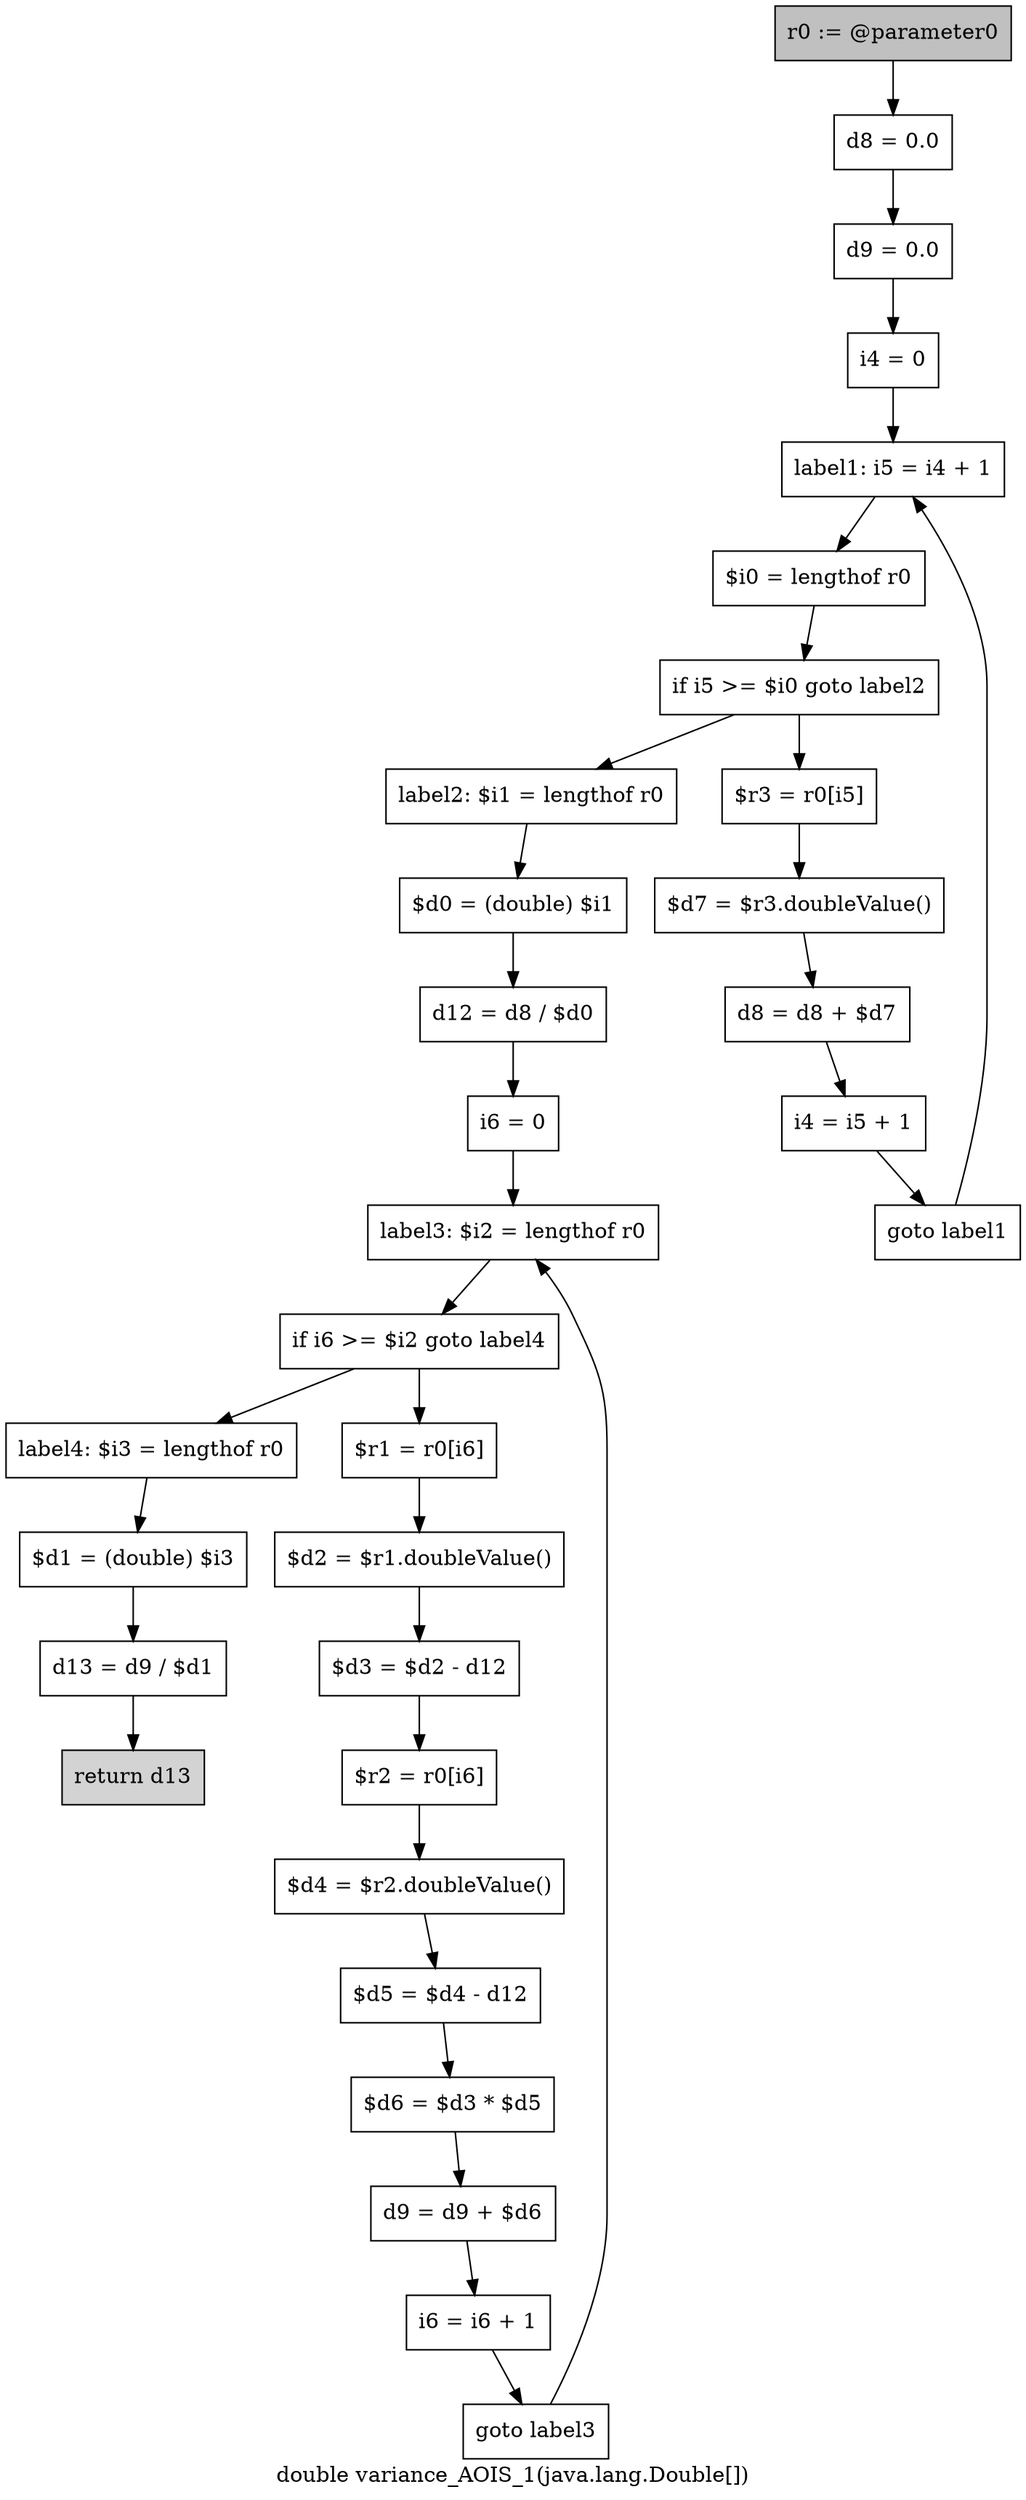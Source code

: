 digraph "double variance_AOIS_1(java.lang.Double[])" {
    label="double variance_AOIS_1(java.lang.Double[])";
    node [shape=box];
    "0" [style=filled,fillcolor=gray,label="r0 := @parameter0",];
    "1" [label="d8 = 0.0",];
    "0"->"1";
    "2" [label="d9 = 0.0",];
    "1"->"2";
    "3" [label="i4 = 0",];
    "2"->"3";
    "4" [label="label1: i5 = i4 + 1",];
    "3"->"4";
    "5" [label="$i0 = lengthof r0",];
    "4"->"5";
    "6" [label="if i5 >= $i0 goto label2",];
    "5"->"6";
    "7" [label="$r3 = r0[i5]",];
    "6"->"7";
    "12" [label="label2: $i1 = lengthof r0",];
    "6"->"12";
    "8" [label="$d7 = $r3.doubleValue()",];
    "7"->"8";
    "9" [label="d8 = d8 + $d7",];
    "8"->"9";
    "10" [label="i4 = i5 + 1",];
    "9"->"10";
    "11" [label="goto label1",];
    "10"->"11";
    "11"->"4";
    "13" [label="$d0 = (double) $i1",];
    "12"->"13";
    "14" [label="d12 = d8 / $d0",];
    "13"->"14";
    "15" [label="i6 = 0",];
    "14"->"15";
    "16" [label="label3: $i2 = lengthof r0",];
    "15"->"16";
    "17" [label="if i6 >= $i2 goto label4",];
    "16"->"17";
    "18" [label="$r1 = r0[i6]",];
    "17"->"18";
    "28" [label="label4: $i3 = lengthof r0",];
    "17"->"28";
    "19" [label="$d2 = $r1.doubleValue()",];
    "18"->"19";
    "20" [label="$d3 = $d2 - d12",];
    "19"->"20";
    "21" [label="$r2 = r0[i6]",];
    "20"->"21";
    "22" [label="$d4 = $r2.doubleValue()",];
    "21"->"22";
    "23" [label="$d5 = $d4 - d12",];
    "22"->"23";
    "24" [label="$d6 = $d3 * $d5",];
    "23"->"24";
    "25" [label="d9 = d9 + $d6",];
    "24"->"25";
    "26" [label="i6 = i6 + 1",];
    "25"->"26";
    "27" [label="goto label3",];
    "26"->"27";
    "27"->"16";
    "29" [label="$d1 = (double) $i3",];
    "28"->"29";
    "30" [label="d13 = d9 / $d1",];
    "29"->"30";
    "31" [style=filled,fillcolor=lightgray,label="return d13",];
    "30"->"31";
}
